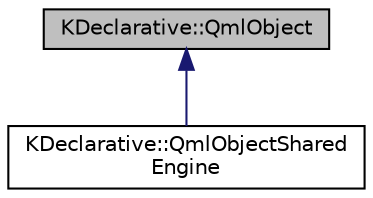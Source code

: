 digraph "KDeclarative::QmlObject"
{
  edge [fontname="Helvetica",fontsize="10",labelfontname="Helvetica",labelfontsize="10"];
  node [fontname="Helvetica",fontsize="10",shape=record];
  Node0 [label="KDeclarative::QmlObject",height=0.2,width=0.4,color="black", fillcolor="grey75", style="filled", fontcolor="black"];
  Node0 -> Node1 [dir="back",color="midnightblue",fontsize="10",style="solid",fontname="Helvetica"];
  Node1 [label="KDeclarative::QmlObjectShared\lEngine",height=0.2,width=0.4,color="black", fillcolor="white", style="filled",URL="$classKDeclarative_1_1QmlObjectSharedEngine.html",tooltip="An object that instantiates an entire QML context, with its own declarative engine. "];
}
